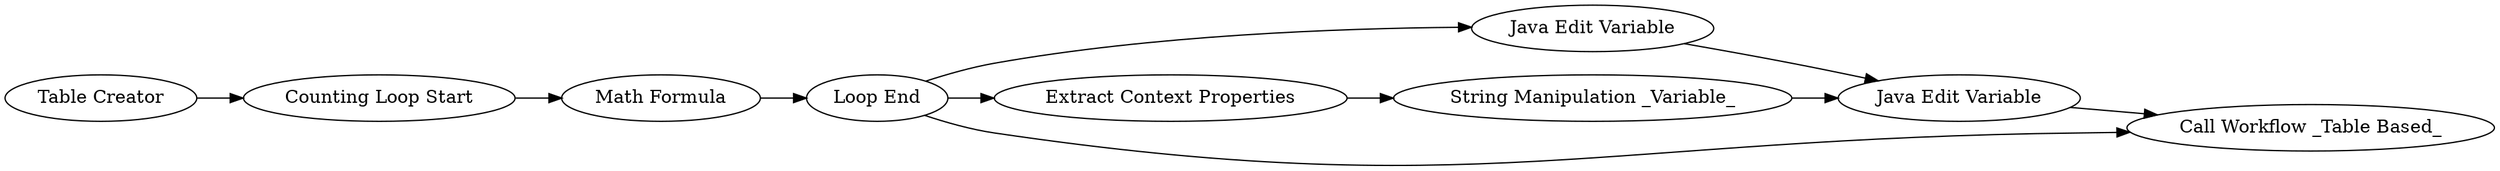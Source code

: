digraph {
	"-954244104001852758_31" [label="Extract Context Properties"]
	"-954244104001852758_7" [label="Java Edit Variable"]
	"-954244104001852758_34" [label="Call Workflow _Table Based_"]
	"-954244104001852758_4" [label="Math Formula"]
	"-954244104001852758_33" [label="String Manipulation _Variable_"]
	"-954244104001852758_6" [label="Java Edit Variable"]
	"-954244104001852758_1" [label="Table Creator"]
	"-954244104001852758_2" [label="Counting Loop Start"]
	"-954244104001852758_3" [label="Loop End"]
	"-954244104001852758_33" -> "-954244104001852758_7"
	"-954244104001852758_3" -> "-954244104001852758_31"
	"-954244104001852758_4" -> "-954244104001852758_3"
	"-954244104001852758_2" -> "-954244104001852758_4"
	"-954244104001852758_7" -> "-954244104001852758_34"
	"-954244104001852758_31" -> "-954244104001852758_33"
	"-954244104001852758_1" -> "-954244104001852758_2"
	"-954244104001852758_3" -> "-954244104001852758_6"
	"-954244104001852758_3" -> "-954244104001852758_34"
	"-954244104001852758_6" -> "-954244104001852758_7"
	rankdir=LR
}
